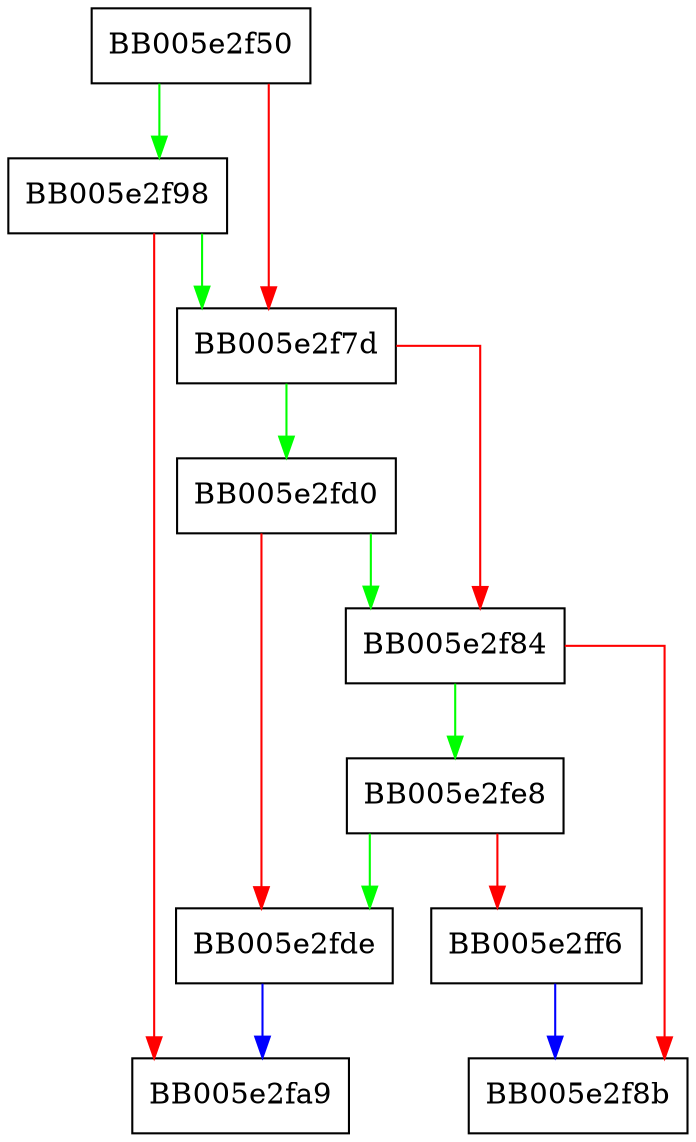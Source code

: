 digraph HMAC_CTX_reset {
  node [shape="box"];
  graph [splines=ortho];
  BB005e2f50 -> BB005e2f98 [color="green"];
  BB005e2f50 -> BB005e2f7d [color="red"];
  BB005e2f7d -> BB005e2fd0 [color="green"];
  BB005e2f7d -> BB005e2f84 [color="red"];
  BB005e2f84 -> BB005e2fe8 [color="green"];
  BB005e2f84 -> BB005e2f8b [color="red"];
  BB005e2f98 -> BB005e2f7d [color="green"];
  BB005e2f98 -> BB005e2fa9 [color="red"];
  BB005e2fd0 -> BB005e2f84 [color="green"];
  BB005e2fd0 -> BB005e2fde [color="red"];
  BB005e2fde -> BB005e2fa9 [color="blue"];
  BB005e2fe8 -> BB005e2fde [color="green"];
  BB005e2fe8 -> BB005e2ff6 [color="red"];
  BB005e2ff6 -> BB005e2f8b [color="blue"];
}